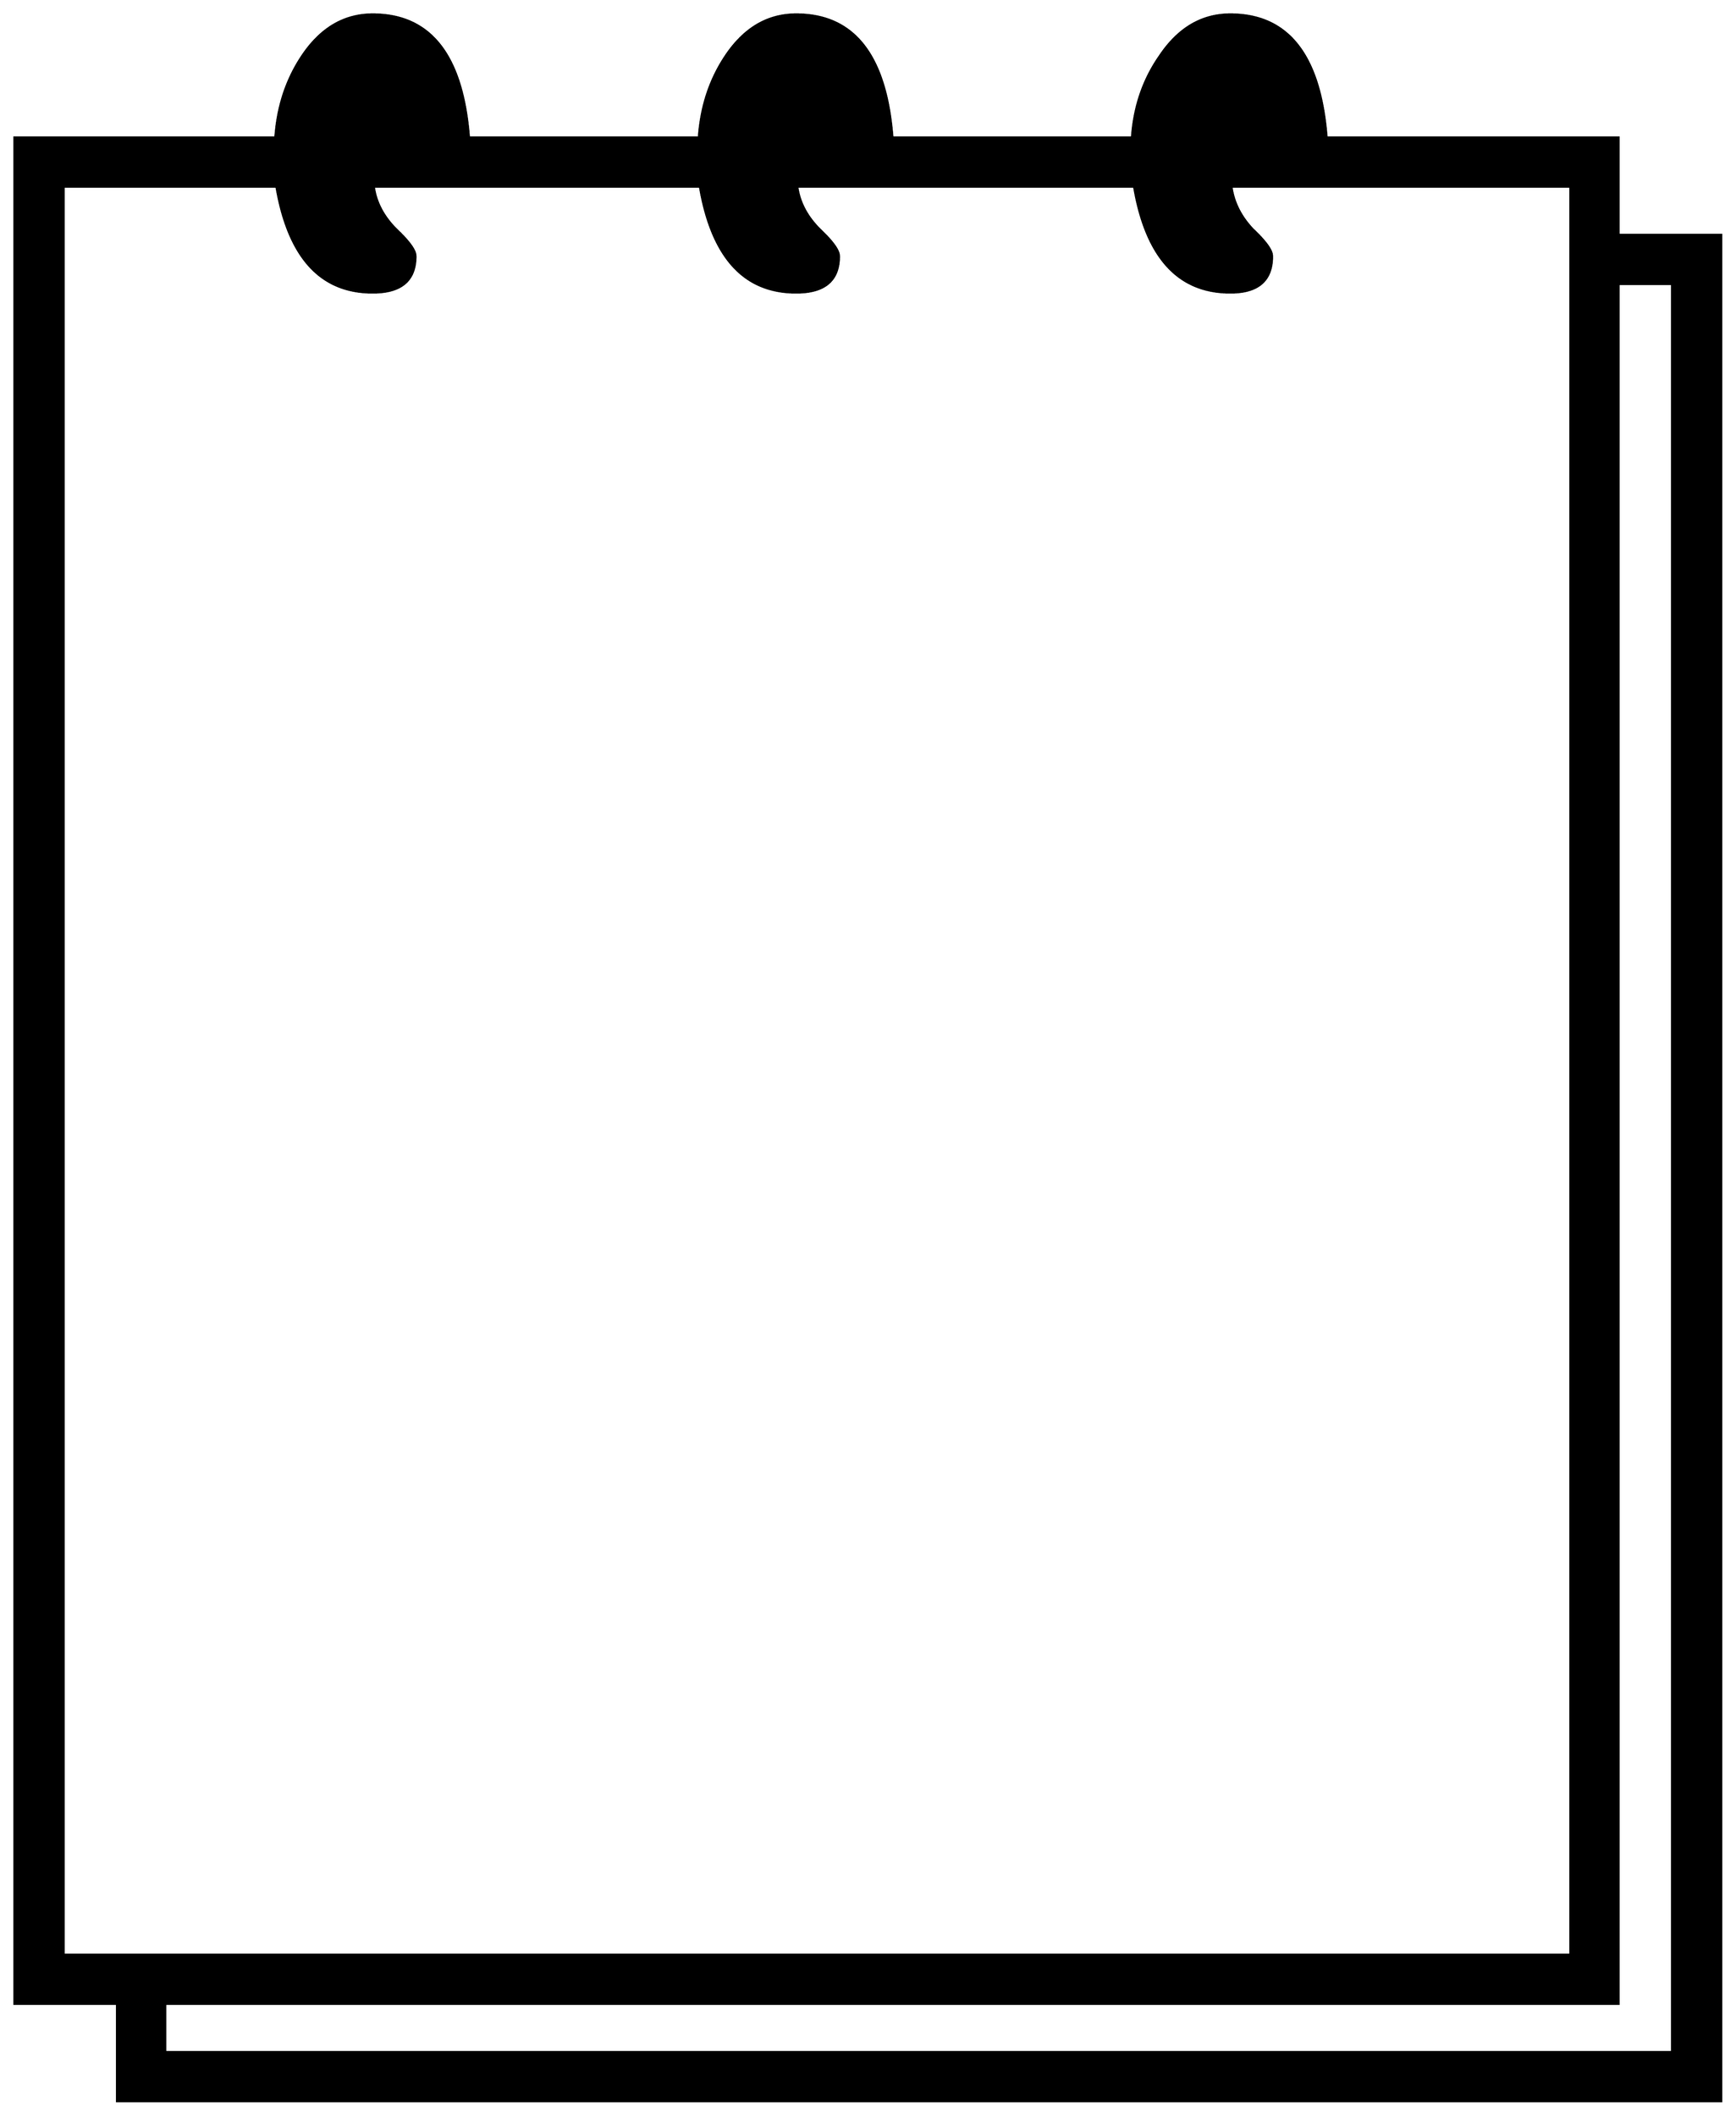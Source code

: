 


\begin{tikzpicture}[y=0.80pt, x=0.80pt, yscale=-1.0, xscale=1.0, inner sep=0pt, outer sep=0pt]
\begin{scope}[shift={(100.0,1706.0)},nonzero rule]
  \path[draw=.,fill=.,line width=1.600pt] (1822.0,393.0) --
    (322.0,393.0) -- (322.0,302.0) -- (226.0,302.0) --
    (226.0,-1443.0) -- (470.0,-1443.0) .. controls
    (472.0,-1471.667) and (480.333,-1497.0) .. (495.0,-1519.0) ..
    controls (512.333,-1545.0) and (534.333,-1558.0) ..
    (561.0,-1558.0) .. controls (615.0,-1558.0) and
    (645.0,-1519.667) .. (651.0,-1443.0) -- (866.0,-1443.0) ..
    controls (868.0,-1471.667) and (876.333,-1497.0) ..
    (891.0,-1519.0) .. controls (908.333,-1545.0) and
    (930.333,-1558.0) .. (957.0,-1558.0) .. controls
    (1011.0,-1558.0) and (1041.0,-1519.667) .. (1047.0,-1443.0) --
    (1271.0,-1443.0) .. controls (1273.0,-1471.667) and
    (1281.667,-1497.0) .. (1297.0,-1519.0) .. controls
    (1314.333,-1545.0) and (1336.333,-1558.0) .. (1363.0,-1558.0) ..
    controls (1417.0,-1558.0) and (1447.0,-1519.667) ..
    (1453.0,-1443.0) -- (1726.0,-1443.0) -- (1726.0,-1352.0) --
    (1822.0,-1352.0) -- (1822.0,393.0) -- cycle(1776.0,347.0) --
    (1776.0,-1306.0) -- (1726.0,-1306.0) -- (1726.0,302.0) --
    (367.0,302.0) -- (367.0,347.0) -- (1776.0,347.0) --
    cycle(1681.0,256.0) -- (1681.0,-1397.0) -- (1364.0,-1397.0)
    .. controls (1366.0,-1382.333) and (1372.667,-1369.0) ..
    (1384.0,-1357.0) .. controls (1396.0,-1345.667) and
    (1402.0,-1337.333) .. (1402.0,-1332.0) .. controls
    (1402.0,-1309.333) and (1389.0,-1298.0) .. (1363.0,-1298.0) ..
    controls (1314.333,-1298.0) and (1284.333,-1331.0) ..
    (1273.0,-1397.0) -- (958.0,-1397.0) .. controls
    (960.0,-1382.333) and (967.0,-1369.0) .. (979.0,-1357.0) ..
    controls (991.0,-1345.667) and (997.0,-1337.333) ..
    (997.0,-1332.0) .. controls (997.0,-1309.333) and
    (983.667,-1298.0) .. (957.0,-1298.0) .. controls
    (908.333,-1298.0) and (878.333,-1331.0) .. (867.0,-1397.0) --
    (562.0,-1397.0) .. controls (564.0,-1382.333) and
    (571.0,-1369.0) .. (583.0,-1357.0) .. controls
    (595.0,-1345.667) and (601.0,-1337.333) .. (601.0,-1332.0) ..
    controls (601.0,-1309.333) and (587.667,-1298.0) ..
    (561.0,-1298.0) .. controls (512.333,-1298.0) and
    (482.333,-1331.0) .. (471.0,-1397.0) -- (272.0,-1397.0) --
    (272.0,256.0) -- (1681.0,256.0) -- cycle;
\end{scope}

\end{tikzpicture}

